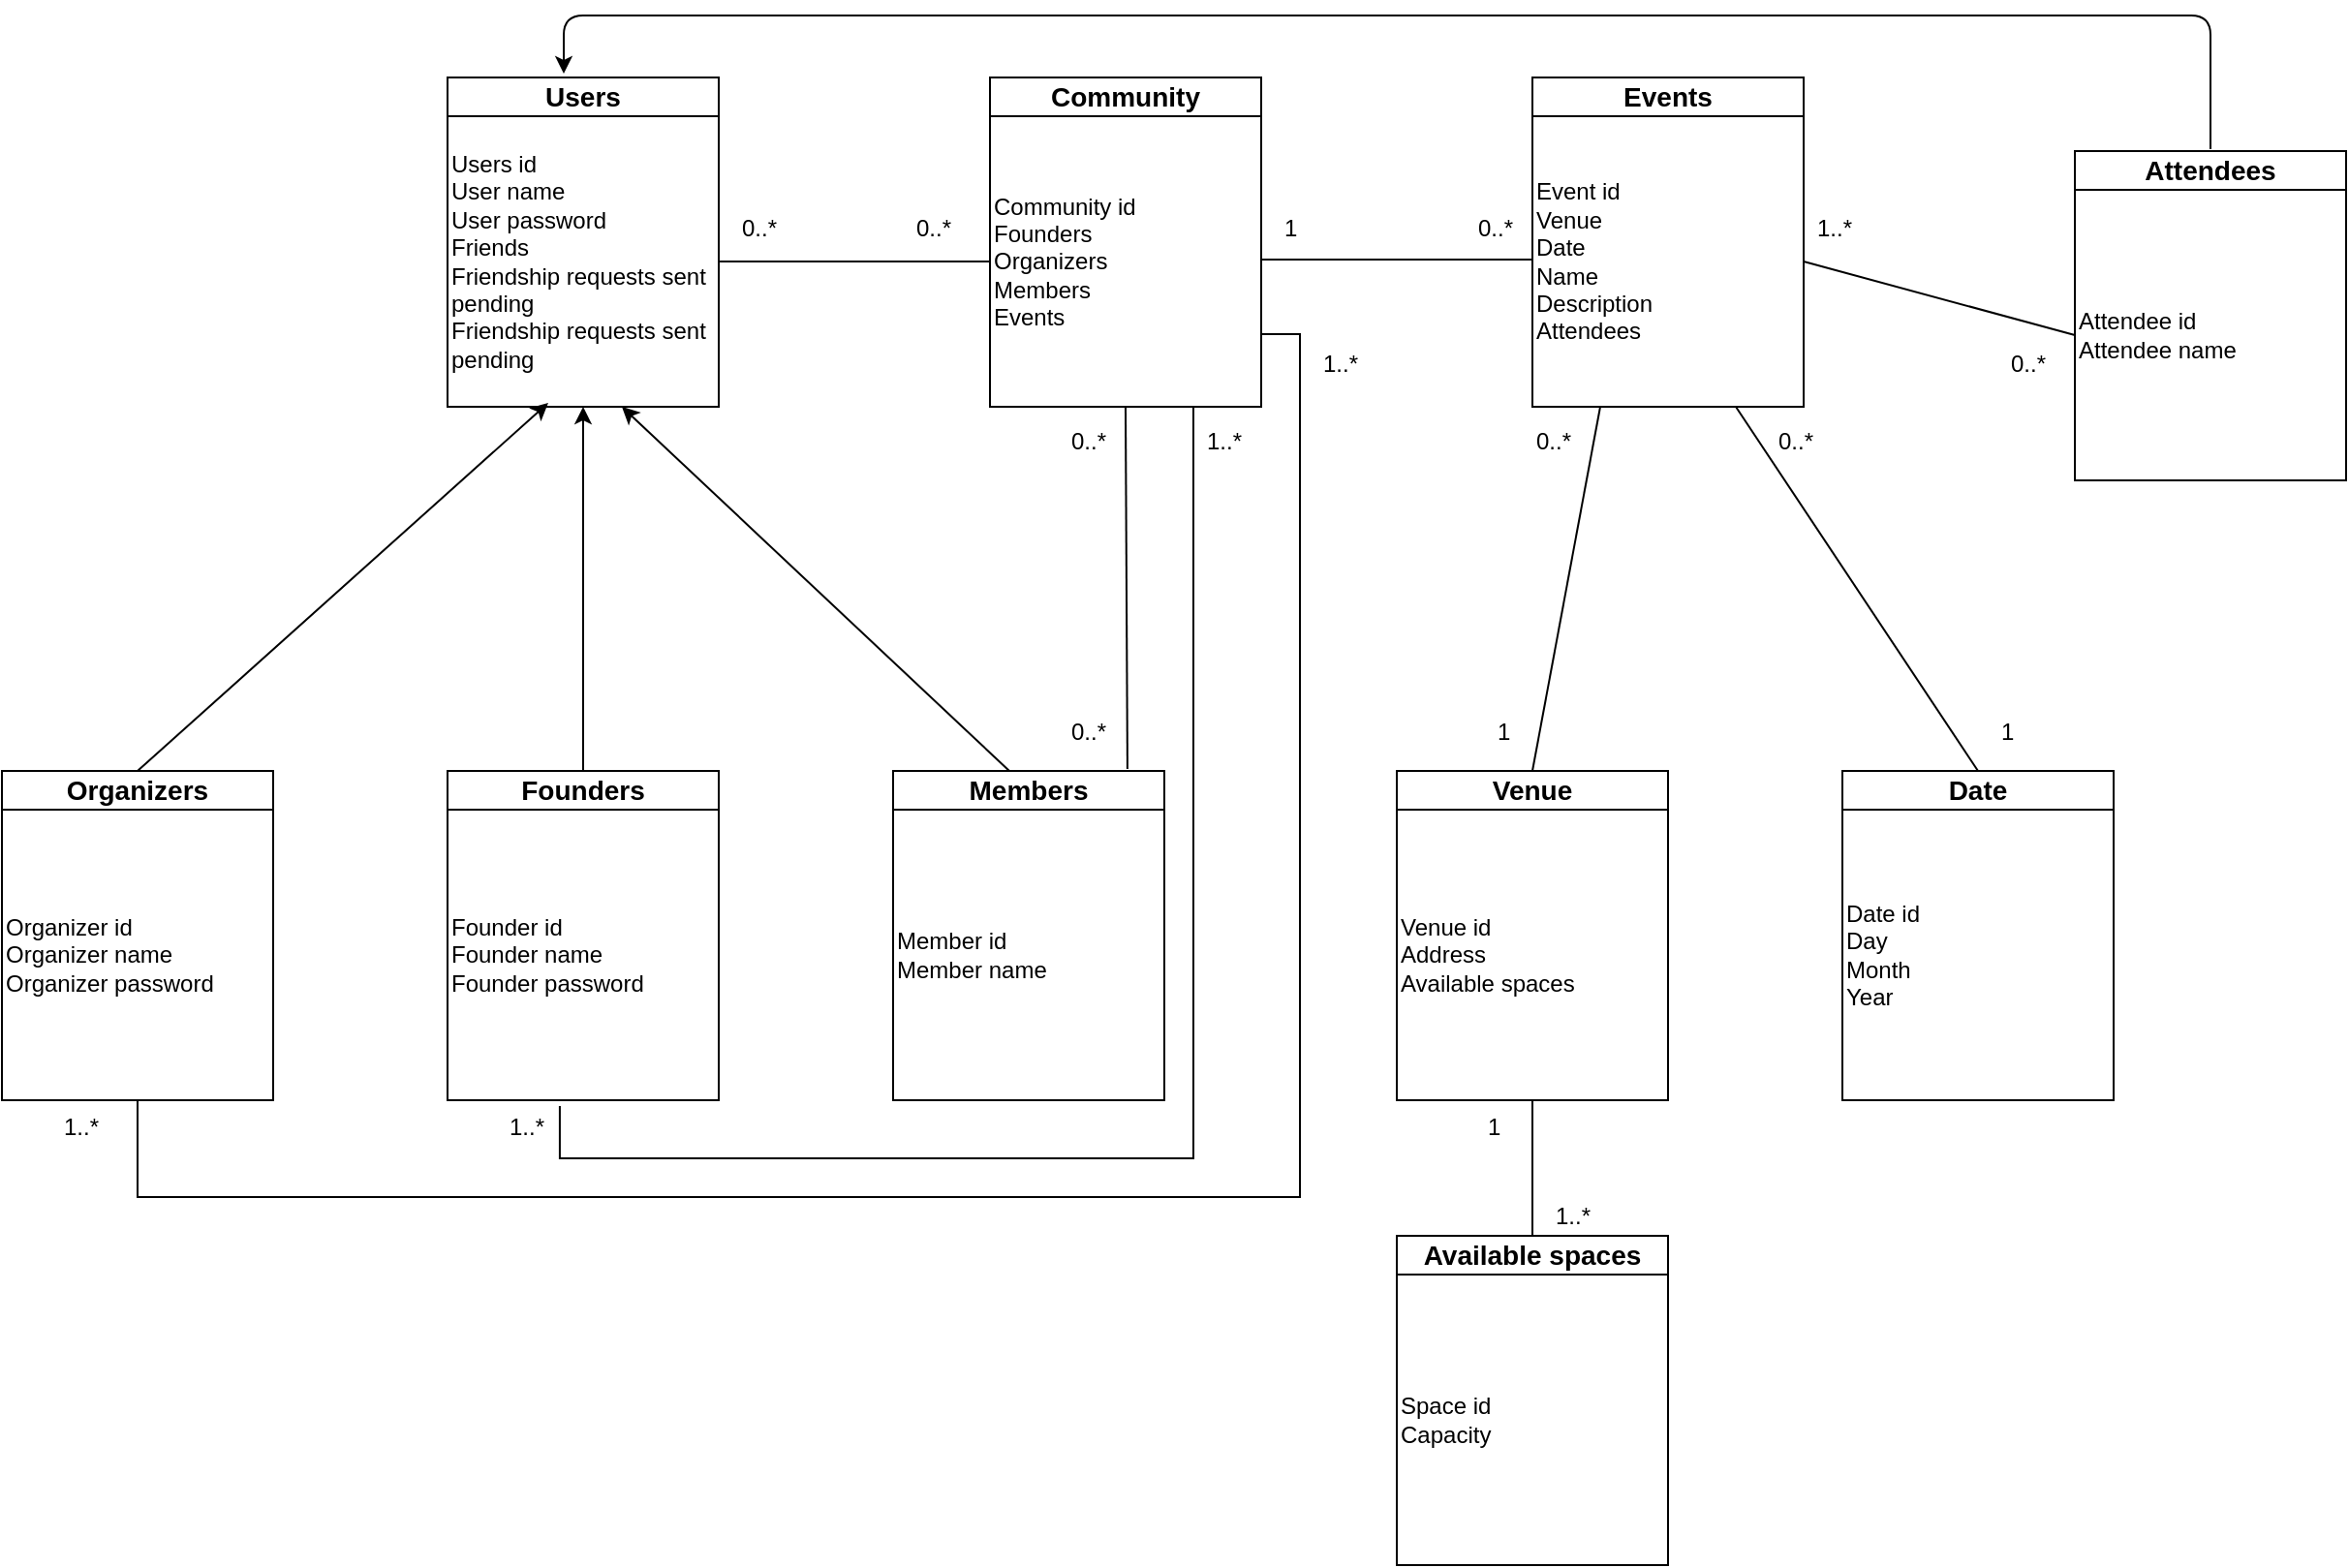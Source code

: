 <mxfile version="12.2.2" type="device" pages="1"><diagram id="94O2WnQPJgEBHW2XIlxv" name="Page-1"><mxGraphModel dx="2182" dy="725" grid="1" gridSize="10" guides="1" tooltips="1" connect="1" arrows="1" fold="1" page="1" pageScale="1" pageWidth="827" pageHeight="1169" math="0" shadow="0"><root><mxCell id="0"/><mxCell id="1" parent="0"/><mxCell id="bs-vjjtN7j3yXNo6a4Eu-2" value="&lt;font style=&quot;font-size: 14px&quot;&gt;&lt;b&gt;Users&lt;/b&gt;&lt;/font&gt;" style="text;html=1;align=center;verticalAlign=middle;whiteSpace=wrap;rounded=0;strokeColor=#000000;" vertex="1" parent="1"><mxGeometry x="40" y="42" width="140" height="20" as="geometry"/></mxCell><mxCell id="bs-vjjtN7j3yXNo6a4Eu-16" style="edgeStyle=orthogonalEdgeStyle;rounded=0;orthogonalLoop=1;jettySize=auto;html=1;exitX=1;exitY=0.5;exitDx=0;exitDy=0;endArrow=none;endFill=0;entryX=0;entryY=0.5;entryDx=0;entryDy=0;" edge="1" parent="1" source="bs-vjjtN7j3yXNo6a4Eu-5" target="bs-vjjtN7j3yXNo6a4Eu-7"><mxGeometry relative="1" as="geometry"><mxPoint x="310" y="137" as="targetPoint"/></mxGeometry></mxCell><mxCell id="bs-vjjtN7j3yXNo6a4Eu-5" value="&lt;span&gt;Users id&lt;/span&gt;&lt;br&gt;&lt;span&gt;User name&lt;/span&gt;&lt;br&gt;&lt;span&gt;User password&lt;/span&gt;&lt;br&gt;&lt;span&gt;Friends&lt;/span&gt;&lt;br&gt;&lt;span&gt;Friendship requests sent pending&lt;/span&gt;&lt;br&gt;&lt;span&gt;Friendship requests sent pending&lt;/span&gt;" style="text;html=1;align=left;verticalAlign=middle;whiteSpace=wrap;rounded=0;strokeColor=#000000;" vertex="1" parent="1"><mxGeometry x="40" y="62" width="140" height="150" as="geometry"/></mxCell><mxCell id="bs-vjjtN7j3yXNo6a4Eu-6" value="&lt;font style=&quot;font-size: 14px&quot;&gt;&lt;b&gt;Community&lt;/b&gt;&lt;/font&gt;" style="text;html=1;align=center;verticalAlign=middle;whiteSpace=wrap;rounded=0;strokeColor=#000000;" vertex="1" parent="1"><mxGeometry x="320" y="42" width="140" height="20" as="geometry"/></mxCell><mxCell id="bs-vjjtN7j3yXNo6a4Eu-49" style="edgeStyle=elbowEdgeStyle;rounded=0;orthogonalLoop=1;jettySize=auto;html=1;exitX=0.75;exitY=1;exitDx=0;exitDy=0;endArrow=none;endFill=0;elbow=vertical;entryX=0.414;entryY=1.02;entryDx=0;entryDy=0;entryPerimeter=0;" edge="1" parent="1" source="bs-vjjtN7j3yXNo6a4Eu-7" target="bs-vjjtN7j3yXNo6a4Eu-26"><mxGeometry relative="1" as="geometry"><mxPoint x="100" y="600" as="targetPoint"/><Array as="points"><mxPoint x="240" y="600"/></Array></mxGeometry></mxCell><mxCell id="bs-vjjtN7j3yXNo6a4Eu-58" style="edgeStyle=orthogonalEdgeStyle;rounded=0;orthogonalLoop=1;jettySize=auto;html=1;exitX=1;exitY=0.75;exitDx=0;exitDy=0;endArrow=none;endFill=0;entryX=0.5;entryY=1;entryDx=0;entryDy=0;" edge="1" parent="1" source="bs-vjjtN7j3yXNo6a4Eu-7" target="bs-vjjtN7j3yXNo6a4Eu-36"><mxGeometry relative="1" as="geometry"><mxPoint x="-120" y="620" as="targetPoint"/><Array as="points"><mxPoint x="480" y="175"/><mxPoint x="480" y="620"/><mxPoint x="-120" y="620"/></Array></mxGeometry></mxCell><mxCell id="bs-vjjtN7j3yXNo6a4Eu-7" value="&lt;div&gt;Community id&lt;/div&gt;&lt;div&gt;Founders&lt;/div&gt;&lt;div&gt;Organizers&lt;/div&gt;&lt;div&gt;Members&lt;/div&gt;&lt;div&gt;Events&lt;/div&gt;" style="text;html=1;align=left;verticalAlign=middle;whiteSpace=wrap;rounded=0;strokeColor=#000000;" vertex="1" parent="1"><mxGeometry x="320" y="62" width="140" height="150" as="geometry"/></mxCell><mxCell id="bs-vjjtN7j3yXNo6a4Eu-8" value="&lt;font style=&quot;font-size: 14px&quot;&gt;&lt;b&gt;Events&lt;/b&gt;&lt;/font&gt;" style="text;html=1;align=center;verticalAlign=middle;whiteSpace=wrap;rounded=0;strokeColor=#000000;" vertex="1" parent="1"><mxGeometry x="600" y="42" width="140" height="20" as="geometry"/></mxCell><mxCell id="bs-vjjtN7j3yXNo6a4Eu-84" style="edgeStyle=none;rounded=0;orthogonalLoop=1;jettySize=auto;html=1;exitX=0.75;exitY=1;exitDx=0;exitDy=0;entryX=0.5;entryY=0;entryDx=0;entryDy=0;endArrow=none;endFill=0;" edge="1" parent="1" source="bs-vjjtN7j3yXNo6a4Eu-9" target="bs-vjjtN7j3yXNo6a4Eu-80"><mxGeometry relative="1" as="geometry"/></mxCell><mxCell id="bs-vjjtN7j3yXNo6a4Eu-91" style="edgeStyle=none;rounded=0;orthogonalLoop=1;jettySize=auto;html=1;exitX=1;exitY=0.5;exitDx=0;exitDy=0;entryX=0;entryY=0.5;entryDx=0;entryDy=0;endArrow=none;endFill=0;" edge="1" parent="1" source="bs-vjjtN7j3yXNo6a4Eu-9" target="bs-vjjtN7j3yXNo6a4Eu-88"><mxGeometry relative="1" as="geometry"/></mxCell><mxCell id="bs-vjjtN7j3yXNo6a4Eu-9" value="&lt;div&gt;Event id&lt;/div&gt;&lt;div&gt;Venue&lt;/div&gt;&lt;div&gt;Date&lt;/div&gt;&lt;div&gt;Name&lt;/div&gt;&lt;div&gt;Description&lt;/div&gt;&lt;div&gt;Attendees&lt;br&gt;&lt;/div&gt;" style="text;html=1;align=left;verticalAlign=middle;whiteSpace=wrap;rounded=0;strokeColor=#000000;" vertex="1" parent="1"><mxGeometry x="600" y="62" width="140" height="150" as="geometry"/></mxCell><mxCell id="bs-vjjtN7j3yXNo6a4Eu-20" style="edgeStyle=orthogonalEdgeStyle;rounded=0;orthogonalLoop=1;jettySize=auto;html=1;exitX=1;exitY=0.5;exitDx=0;exitDy=0;endArrow=none;endFill=0;entryX=0;entryY=0.5;entryDx=0;entryDy=0;" edge="1" parent="1"><mxGeometry relative="1" as="geometry"><mxPoint x="600" y="136" as="targetPoint"/><mxPoint x="460" y="136" as="sourcePoint"/></mxGeometry></mxCell><mxCell id="bs-vjjtN7j3yXNo6a4Eu-21" value="1" style="text;html=1;resizable=0;points=[];autosize=1;align=left;verticalAlign=top;spacingTop=-4;" vertex="1" parent="1"><mxGeometry x="470" y="110" width="20" height="20" as="geometry"/></mxCell><mxCell id="bs-vjjtN7j3yXNo6a4Eu-22" value="0..*" style="text;html=1;resizable=0;points=[];autosize=1;align=left;verticalAlign=top;spacingTop=-4;" vertex="1" parent="1"><mxGeometry x="570" y="110" width="30" height="20" as="geometry"/></mxCell><mxCell id="bs-vjjtN7j3yXNo6a4Eu-23" value="0..*" style="text;html=1;resizable=0;points=[];autosize=1;align=left;verticalAlign=top;spacingTop=-4;" vertex="1" parent="1"><mxGeometry x="280" y="110" width="30" height="20" as="geometry"/></mxCell><mxCell id="bs-vjjtN7j3yXNo6a4Eu-24" value="0..*" style="text;html=1;resizable=0;points=[];autosize=1;align=left;verticalAlign=top;spacingTop=-4;" vertex="1" parent="1"><mxGeometry x="190" y="110" width="30" height="20" as="geometry"/></mxCell><mxCell id="bs-vjjtN7j3yXNo6a4Eu-25" value="&lt;font style=&quot;font-size: 14px&quot;&gt;&lt;b&gt;Founders&lt;/b&gt;&lt;/font&gt;" style="text;html=1;align=center;verticalAlign=middle;whiteSpace=wrap;rounded=0;strokeColor=#000000;" vertex="1" parent="1"><mxGeometry x="40" y="400" width="140" height="20" as="geometry"/></mxCell><mxCell id="bs-vjjtN7j3yXNo6a4Eu-26" value="&lt;div&gt;Founder id&lt;/div&gt;&lt;div&gt;Founder name&lt;/div&gt;&lt;div&gt;Founder password&lt;/div&gt;" style="text;html=1;align=left;verticalAlign=middle;whiteSpace=wrap;rounded=0;strokeColor=#000000;" vertex="1" parent="1"><mxGeometry x="40" y="420" width="140" height="150" as="geometry"/></mxCell><mxCell id="bs-vjjtN7j3yXNo6a4Eu-28" value="" style="endArrow=classic;html=1;entryX=0.5;entryY=1;entryDx=0;entryDy=0;" edge="1" parent="1" target="bs-vjjtN7j3yXNo6a4Eu-5"><mxGeometry width="50" height="50" relative="1" as="geometry"><mxPoint x="110" y="400" as="sourcePoint"/><mxPoint x="90" y="540" as="targetPoint"/></mxGeometry></mxCell><mxCell id="bs-vjjtN7j3yXNo6a4Eu-30" value="Member id&lt;br&gt;Member name" style="text;html=1;align=left;verticalAlign=middle;whiteSpace=wrap;rounded=0;strokeColor=#000000;" vertex="1" parent="1"><mxGeometry x="270" y="420" width="140" height="150" as="geometry"/></mxCell><mxCell id="bs-vjjtN7j3yXNo6a4Eu-31" value="&lt;font style=&quot;font-size: 14px&quot;&gt;&lt;b&gt;Members&lt;/b&gt;&lt;/font&gt;" style="text;html=1;align=center;verticalAlign=middle;whiteSpace=wrap;rounded=0;strokeColor=#000000;" vertex="1" parent="1"><mxGeometry x="270" y="400" width="140" height="20" as="geometry"/></mxCell><mxCell id="bs-vjjtN7j3yXNo6a4Eu-34" value="" style="endArrow=classic;html=1;" edge="1" parent="1"><mxGeometry width="50" height="50" relative="1" as="geometry"><mxPoint x="330" y="400" as="sourcePoint"/><mxPoint x="130" y="212" as="targetPoint"/></mxGeometry></mxCell><mxCell id="bs-vjjtN7j3yXNo6a4Eu-35" value="&lt;font style=&quot;font-size: 14px&quot;&gt;&lt;b&gt;Organizers&lt;/b&gt;&lt;/font&gt;" style="text;html=1;align=center;verticalAlign=middle;whiteSpace=wrap;rounded=0;strokeColor=#000000;" vertex="1" parent="1"><mxGeometry x="-190" y="400" width="140" height="20" as="geometry"/></mxCell><mxCell id="bs-vjjtN7j3yXNo6a4Eu-36" value="&lt;div&gt;Organizer id&lt;/div&gt;&lt;div&gt;Organizer name&lt;/div&gt;&lt;div&gt;Organizer password&lt;/div&gt;" style="text;html=1;align=left;verticalAlign=middle;whiteSpace=wrap;rounded=0;strokeColor=#000000;" vertex="1" parent="1"><mxGeometry x="-190" y="420" width="140" height="150" as="geometry"/></mxCell><mxCell id="bs-vjjtN7j3yXNo6a4Eu-42" value="" style="endArrow=classic;html=1;" edge="1" parent="1"><mxGeometry width="50" height="50" relative="1" as="geometry"><mxPoint x="-120" y="400" as="sourcePoint"/><mxPoint x="92" y="210" as="targetPoint"/></mxGeometry></mxCell><mxCell id="bs-vjjtN7j3yXNo6a4Eu-44" value="" style="endArrow=none;html=1;exitX=0.864;exitY=-0.05;exitDx=0;exitDy=0;exitPerimeter=0;" edge="1" parent="1" source="bs-vjjtN7j3yXNo6a4Eu-31"><mxGeometry width="50" height="50" relative="1" as="geometry"><mxPoint x="390" y="390" as="sourcePoint"/><mxPoint x="390" y="212" as="targetPoint"/></mxGeometry></mxCell><mxCell id="bs-vjjtN7j3yXNo6a4Eu-45" value="0..*" style="text;html=1;resizable=0;points=[];autosize=1;align=left;verticalAlign=top;spacingTop=-4;" vertex="1" parent="1"><mxGeometry x="360" y="370" width="30" height="20" as="geometry"/></mxCell><mxCell id="bs-vjjtN7j3yXNo6a4Eu-53" value="1..*" style="text;html=1;resizable=0;points=[];autosize=1;align=left;verticalAlign=top;spacingTop=-4;fillColor=none;" vertex="1" parent="1"><mxGeometry x="430" y="220" width="30" height="20" as="geometry"/></mxCell><mxCell id="bs-vjjtN7j3yXNo6a4Eu-55" value="1..*" style="text;html=1;resizable=0;points=[];autosize=1;align=left;verticalAlign=top;spacingTop=-4;" vertex="1" parent="1"><mxGeometry x="70" y="574" width="30" height="20" as="geometry"/></mxCell><mxCell id="bs-vjjtN7j3yXNo6a4Eu-59" value="1..*" style="text;html=1;resizable=0;points=[];autosize=1;align=left;verticalAlign=top;spacingTop=-4;" vertex="1" parent="1"><mxGeometry x="-160" y="574" width="30" height="20" as="geometry"/></mxCell><mxCell id="bs-vjjtN7j3yXNo6a4Eu-60" value="1..*" style="text;html=1;resizable=0;points=[];autosize=1;align=left;verticalAlign=top;spacingTop=-4;fillColor=none;" vertex="1" parent="1"><mxGeometry x="490" y="180" width="30" height="20" as="geometry"/></mxCell><mxCell id="bs-vjjtN7j3yXNo6a4Eu-71" style="edgeStyle=orthogonalEdgeStyle;rounded=0;orthogonalLoop=1;jettySize=auto;html=1;exitX=0.5;exitY=1;exitDx=0;exitDy=0;entryX=0.5;entryY=0;entryDx=0;entryDy=0;endArrow=none;endFill=0;" edge="1" parent="1" source="bs-vjjtN7j3yXNo6a4Eu-64" target="bs-vjjtN7j3yXNo6a4Eu-69"><mxGeometry relative="1" as="geometry"/></mxCell><mxCell id="bs-vjjtN7j3yXNo6a4Eu-73" style="edgeStyle=none;rounded=0;orthogonalLoop=1;jettySize=auto;html=1;entryX=0.25;entryY=1;entryDx=0;entryDy=0;endArrow=none;endFill=0;exitX=0.5;exitY=0;exitDx=0;exitDy=0;" edge="1" parent="1" source="bs-vjjtN7j3yXNo6a4Eu-65" target="bs-vjjtN7j3yXNo6a4Eu-9"><mxGeometry relative="1" as="geometry"/></mxCell><mxCell id="bs-vjjtN7j3yXNo6a4Eu-64" value="&lt;div&gt;Venue id&lt;/div&gt;&lt;div&gt;Address&lt;/div&gt;&lt;div&gt;Available spaces&lt;/div&gt;" style="text;html=1;align=left;verticalAlign=middle;whiteSpace=wrap;rounded=0;strokeColor=#000000;" vertex="1" parent="1"><mxGeometry x="530" y="420" width="140" height="150" as="geometry"/></mxCell><mxCell id="bs-vjjtN7j3yXNo6a4Eu-65" value="&lt;font style=&quot;font-size: 14px&quot;&gt;&lt;b&gt;Venue&lt;/b&gt;&lt;/font&gt;" style="text;html=1;align=center;verticalAlign=middle;whiteSpace=wrap;rounded=0;strokeColor=#000000;" vertex="1" parent="1"><mxGeometry x="530" y="400" width="140" height="20" as="geometry"/></mxCell><mxCell id="bs-vjjtN7j3yXNo6a4Eu-69" value="&lt;font style=&quot;font-size: 14px&quot;&gt;&lt;b&gt;Available spaces&lt;/b&gt;&lt;/font&gt;" style="text;html=1;align=center;verticalAlign=middle;whiteSpace=wrap;rounded=0;strokeColor=#000000;" vertex="1" parent="1"><mxGeometry x="530" y="640" width="140" height="20" as="geometry"/></mxCell><mxCell id="bs-vjjtN7j3yXNo6a4Eu-70" value="&lt;div&gt;Space id&lt;/div&gt;&lt;div&gt;Capacity&lt;/div&gt;" style="text;html=1;align=left;verticalAlign=middle;whiteSpace=wrap;rounded=0;strokeColor=#000000;" vertex="1" parent="1"><mxGeometry x="530" y="660" width="140" height="150" as="geometry"/></mxCell><mxCell id="bs-vjjtN7j3yXNo6a4Eu-74" value="1" style="text;html=1;resizable=0;points=[];autosize=1;align=left;verticalAlign=top;spacingTop=-4;" vertex="1" parent="1"><mxGeometry x="580" y="370" width="20" height="20" as="geometry"/></mxCell><mxCell id="bs-vjjtN7j3yXNo6a4Eu-76" value="0..*" style="text;html=1;resizable=0;points=[];autosize=1;align=left;verticalAlign=top;spacingTop=-4;" vertex="1" parent="1"><mxGeometry x="600" y="220" width="30" height="20" as="geometry"/></mxCell><mxCell id="bs-vjjtN7j3yXNo6a4Eu-78" value="1" style="text;html=1;resizable=0;points=[];autosize=1;align=left;verticalAlign=top;spacingTop=-4;" vertex="1" parent="1"><mxGeometry x="575" y="574" width="20" height="20" as="geometry"/></mxCell><mxCell id="bs-vjjtN7j3yXNo6a4Eu-79" value="1..*" style="text;html=1;resizable=0;points=[];autosize=1;align=left;verticalAlign=top;spacingTop=-4;fillColor=none;" vertex="1" parent="1"><mxGeometry x="610" y="620" width="30" height="20" as="geometry"/></mxCell><mxCell id="bs-vjjtN7j3yXNo6a4Eu-80" value="&lt;font style=&quot;font-size: 14px&quot;&gt;&lt;b&gt;Date&lt;/b&gt;&lt;/font&gt;" style="text;html=1;align=center;verticalAlign=middle;whiteSpace=wrap;rounded=0;strokeColor=#000000;" vertex="1" parent="1"><mxGeometry x="760" y="400" width="140" height="20" as="geometry"/></mxCell><mxCell id="bs-vjjtN7j3yXNo6a4Eu-81" value="&lt;div&gt;Date id&lt;/div&gt;&lt;div&gt;Day&lt;/div&gt;&lt;div&gt;Month&lt;/div&gt;&lt;div&gt;Year&lt;/div&gt;" style="text;html=1;align=left;verticalAlign=middle;whiteSpace=wrap;rounded=0;strokeColor=#000000;" vertex="1" parent="1"><mxGeometry x="760" y="420" width="140" height="150" as="geometry"/></mxCell><mxCell id="bs-vjjtN7j3yXNo6a4Eu-85" value="1" style="text;html=1;resizable=0;points=[];autosize=1;align=left;verticalAlign=top;spacingTop=-4;" vertex="1" parent="1"><mxGeometry x="840" y="370" width="20" height="20" as="geometry"/></mxCell><mxCell id="bs-vjjtN7j3yXNo6a4Eu-86" value="0..*" style="text;html=1;resizable=0;points=[];autosize=1;align=left;verticalAlign=top;spacingTop=-4;" vertex="1" parent="1"><mxGeometry x="725" y="220" width="30" height="20" as="geometry"/></mxCell><mxCell id="bs-vjjtN7j3yXNo6a4Eu-87" value="&lt;font style=&quot;font-size: 14px&quot;&gt;&lt;b&gt;Attendees&lt;/b&gt;&lt;/font&gt;" style="text;html=1;align=center;verticalAlign=middle;whiteSpace=wrap;rounded=0;strokeColor=#000000;" vertex="1" parent="1"><mxGeometry x="880" y="80" width="140" height="20" as="geometry"/></mxCell><mxCell id="bs-vjjtN7j3yXNo6a4Eu-88" value="&lt;div&gt;Attendee id&lt;/div&gt;&lt;div&gt;Attendee name&lt;/div&gt;" style="text;html=1;align=left;verticalAlign=middle;whiteSpace=wrap;rounded=0;strokeColor=#000000;" vertex="1" parent="1"><mxGeometry x="880" y="100" width="140" height="150" as="geometry"/></mxCell><mxCell id="bs-vjjtN7j3yXNo6a4Eu-93" value="0..*" style="text;html=1;resizable=0;points=[];autosize=1;align=left;verticalAlign=top;spacingTop=-4;" vertex="1" parent="1"><mxGeometry x="845" y="180" width="30" height="20" as="geometry"/></mxCell><mxCell id="bs-vjjtN7j3yXNo6a4Eu-100" value="0..*" style="text;html=1;resizable=0;points=[];autosize=1;align=left;verticalAlign=top;spacingTop=-4;" vertex="1" parent="1"><mxGeometry x="360" y="220" width="30" height="20" as="geometry"/></mxCell><mxCell id="bs-vjjtN7j3yXNo6a4Eu-101" value="1..*" style="text;html=1;resizable=0;points=[];autosize=1;align=left;verticalAlign=top;spacingTop=-4;fillColor=none;" vertex="1" parent="1"><mxGeometry x="745" y="110" width="30" height="20" as="geometry"/></mxCell><mxCell id="bs-vjjtN7j3yXNo6a4Eu-104" value="" style="endArrow=classic;html=1;" edge="1" parent="1"><mxGeometry width="50" height="50" relative="1" as="geometry"><mxPoint x="950" y="79" as="sourcePoint"/><mxPoint x="100" y="40" as="targetPoint"/><Array as="points"><mxPoint x="950" y="10"/><mxPoint x="100" y="10"/></Array></mxGeometry></mxCell></root></mxGraphModel></diagram></mxfile>